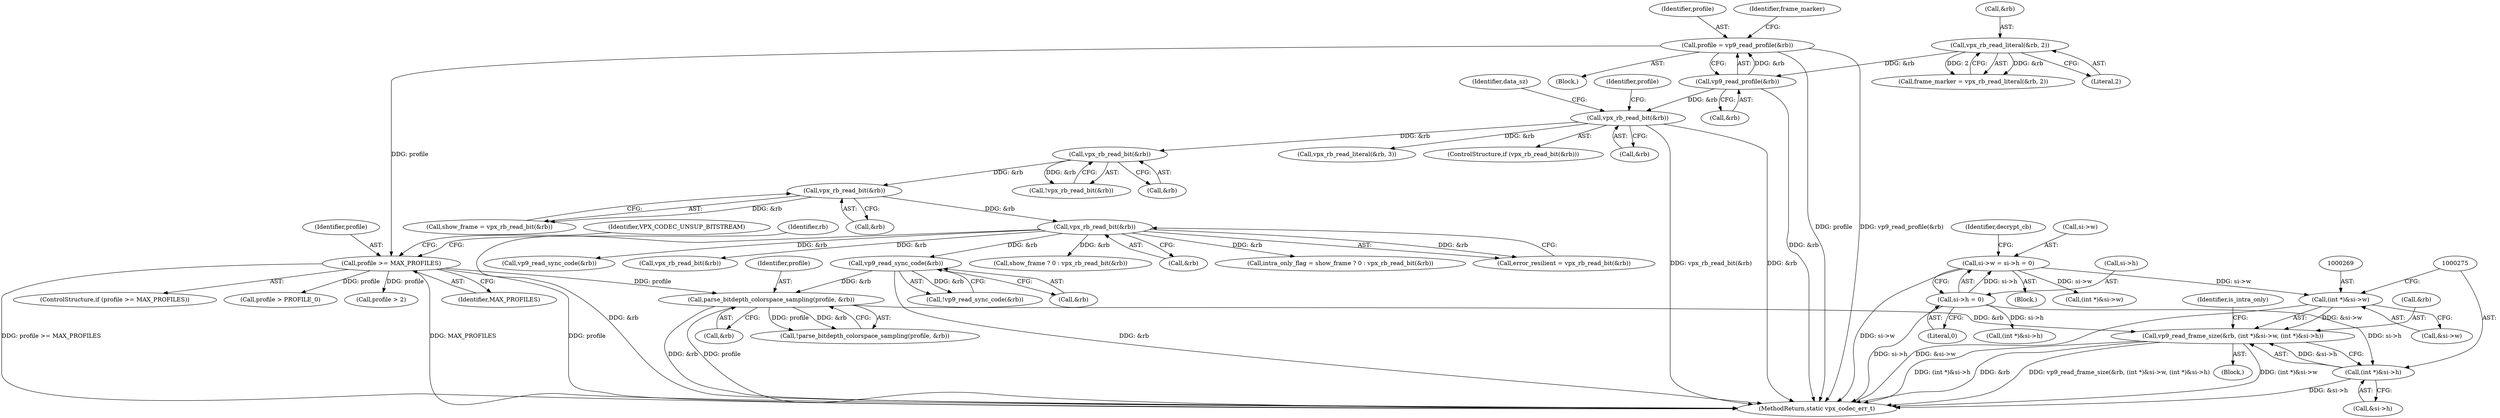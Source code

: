 digraph "0_Android_4974dcbd0289a2530df2ee2a25b5f92775df80da@API" {
"1000265" [label="(Call,vp9_read_frame_size(&rb, (int *)&si->w, (int *)&si->h))"];
"1000259" [label="(Call,parse_bitdepth_colorspace_sampling(profile, &rb))"];
"1000195" [label="(Call,profile >= MAX_PROFILES)"];
"1000183" [label="(Call,profile = vp9_read_profile(&rb))"];
"1000185" [label="(Call,vp9_read_profile(&rb))"];
"1000178" [label="(Call,vpx_rb_read_literal(&rb, 2))"];
"1000252" [label="(Call,vp9_read_sync_code(&rb))"];
"1000242" [label="(Call,vpx_rb_read_bit(&rb))"];
"1000237" [label="(Call,vpx_rb_read_bit(&rb))"];
"1000232" [label="(Call,vpx_rb_read_bit(&rb))"];
"1000201" [label="(Call,vpx_rb_read_bit(&rb))"];
"1000268" [label="(Call,(int *)&si->w)"];
"1000137" [label="(Call,si->w = si->h = 0)"];
"1000141" [label="(Call,si->h = 0)"];
"1000274" [label="(Call,(int *)&si->h)"];
"1000199" [label="(Identifier,VPX_CODEC_UNSUP_BITSTREAM)"];
"1000147" [label="(Identifier,decrypt_cb)"];
"1000142" [label="(Call,si->h)"];
"1000253" [label="(Call,&rb)"];
"1000335" [label="(Call,(int *)&si->h)"];
"1000118" [label="(Block,)"];
"1000274" [label="(Call,(int *)&si->h)"];
"1000183" [label="(Call,profile = vp9_read_profile(&rb))"];
"1000232" [label="(Call,vpx_rb_read_bit(&rb))"];
"1000200" [label="(ControlStructure,if (vpx_rb_read_bit(&rb)))"];
"1000251" [label="(Call,!vp9_read_sync_code(&rb))"];
"1000243" [label="(Call,&rb)"];
"1000207" [label="(Call,profile > 2)"];
"1000265" [label="(Call,vp9_read_frame_size(&rb, (int *)&si->w, (int *)&si->h))"];
"1000202" [label="(Call,&rb)"];
"1000169" [label="(Block,)"];
"1000282" [label="(Call,intra_only_flag = show_frame ? 0 : vpx_rb_read_bit(&rb))"];
"1000268" [label="(Call,(int *)&si->w)"];
"1000208" [label="(Identifier,profile)"];
"1000235" [label="(Call,show_frame = vpx_rb_read_bit(&rb))"];
"1000203" [label="(Identifier,rb)"];
"1000266" [label="(Call,&rb)"];
"1000258" [label="(Call,!parse_bitdepth_colorspace_sampling(profile, &rb))"];
"1000201" [label="(Call,vpx_rb_read_bit(&rb))"];
"1000276" [label="(Call,&si->h)"];
"1000240" [label="(Call,error_resilient = vpx_rb_read_bit(&rb))"];
"1000237" [label="(Call,vpx_rb_read_bit(&rb))"];
"1000303" [label="(Call,vp9_read_sync_code(&rb))"];
"1000260" [label="(Identifier,profile)"];
"1000186" [label="(Call,&rb)"];
"1000185" [label="(Call,vp9_read_profile(&rb))"];
"1000270" [label="(Call,&si->w)"];
"1000176" [label="(Call,frame_marker = vpx_rb_read_literal(&rb, 2))"];
"1000141" [label="(Call,si->h = 0)"];
"1000215" [label="(Call,vpx_rb_read_literal(&rb, 3))"];
"1000252" [label="(Call,vp9_read_sync_code(&rb))"];
"1000242" [label="(Call,vpx_rb_read_bit(&rb))"];
"1000287" [label="(Call,vpx_rb_read_bit(&rb))"];
"1000181" [label="(Literal,2)"];
"1000284" [label="(Call,show_frame ? 0 : vpx_rb_read_bit(&rb))"];
"1000233" [label="(Call,&rb)"];
"1000184" [label="(Identifier,profile)"];
"1000196" [label="(Identifier,profile)"];
"1000223" [label="(Identifier,data_sz)"];
"1000190" [label="(Identifier,frame_marker)"];
"1000259" [label="(Call,parse_bitdepth_colorspace_sampling(profile, &rb))"];
"1000178" [label="(Call,vpx_rb_read_literal(&rb, 2))"];
"1000329" [label="(Call,(int *)&si->w)"];
"1000231" [label="(Call,!vpx_rb_read_bit(&rb))"];
"1000138" [label="(Call,si->w)"];
"1000145" [label="(Literal,0)"];
"1000343" [label="(Identifier,is_intra_only)"];
"1000351" [label="(MethodReturn,static vpx_codec_err_t)"];
"1000261" [label="(Call,&rb)"];
"1000238" [label="(Call,&rb)"];
"1000197" [label="(Identifier,MAX_PROFILES)"];
"1000179" [label="(Call,&rb)"];
"1000195" [label="(Call,profile >= MAX_PROFILES)"];
"1000137" [label="(Call,si->w = si->h = 0)"];
"1000249" [label="(Block,)"];
"1000194" [label="(ControlStructure,if (profile >= MAX_PROFILES))"];
"1000309" [label="(Call,profile > PROFILE_0)"];
"1000265" -> "1000249"  [label="AST: "];
"1000265" -> "1000274"  [label="CFG: "];
"1000266" -> "1000265"  [label="AST: "];
"1000268" -> "1000265"  [label="AST: "];
"1000274" -> "1000265"  [label="AST: "];
"1000343" -> "1000265"  [label="CFG: "];
"1000265" -> "1000351"  [label="DDG: vp9_read_frame_size(&rb, (int *)&si->w, (int *)&si->h)"];
"1000265" -> "1000351"  [label="DDG: (int *)&si->w"];
"1000265" -> "1000351"  [label="DDG: (int *)&si->h"];
"1000265" -> "1000351"  [label="DDG: &rb"];
"1000259" -> "1000265"  [label="DDG: &rb"];
"1000268" -> "1000265"  [label="DDG: &si->w"];
"1000274" -> "1000265"  [label="DDG: &si->h"];
"1000259" -> "1000258"  [label="AST: "];
"1000259" -> "1000261"  [label="CFG: "];
"1000260" -> "1000259"  [label="AST: "];
"1000261" -> "1000259"  [label="AST: "];
"1000258" -> "1000259"  [label="CFG: "];
"1000259" -> "1000351"  [label="DDG: profile"];
"1000259" -> "1000351"  [label="DDG: &rb"];
"1000259" -> "1000258"  [label="DDG: profile"];
"1000259" -> "1000258"  [label="DDG: &rb"];
"1000195" -> "1000259"  [label="DDG: profile"];
"1000252" -> "1000259"  [label="DDG: &rb"];
"1000195" -> "1000194"  [label="AST: "];
"1000195" -> "1000197"  [label="CFG: "];
"1000196" -> "1000195"  [label="AST: "];
"1000197" -> "1000195"  [label="AST: "];
"1000199" -> "1000195"  [label="CFG: "];
"1000203" -> "1000195"  [label="CFG: "];
"1000195" -> "1000351"  [label="DDG: profile >= MAX_PROFILES"];
"1000195" -> "1000351"  [label="DDG: MAX_PROFILES"];
"1000195" -> "1000351"  [label="DDG: profile"];
"1000183" -> "1000195"  [label="DDG: profile"];
"1000195" -> "1000207"  [label="DDG: profile"];
"1000195" -> "1000309"  [label="DDG: profile"];
"1000183" -> "1000169"  [label="AST: "];
"1000183" -> "1000185"  [label="CFG: "];
"1000184" -> "1000183"  [label="AST: "];
"1000185" -> "1000183"  [label="AST: "];
"1000190" -> "1000183"  [label="CFG: "];
"1000183" -> "1000351"  [label="DDG: vp9_read_profile(&rb)"];
"1000183" -> "1000351"  [label="DDG: profile"];
"1000185" -> "1000183"  [label="DDG: &rb"];
"1000185" -> "1000186"  [label="CFG: "];
"1000186" -> "1000185"  [label="AST: "];
"1000185" -> "1000351"  [label="DDG: &rb"];
"1000178" -> "1000185"  [label="DDG: &rb"];
"1000185" -> "1000201"  [label="DDG: &rb"];
"1000178" -> "1000176"  [label="AST: "];
"1000178" -> "1000181"  [label="CFG: "];
"1000179" -> "1000178"  [label="AST: "];
"1000181" -> "1000178"  [label="AST: "];
"1000176" -> "1000178"  [label="CFG: "];
"1000178" -> "1000176"  [label="DDG: &rb"];
"1000178" -> "1000176"  [label="DDG: 2"];
"1000252" -> "1000251"  [label="AST: "];
"1000252" -> "1000253"  [label="CFG: "];
"1000253" -> "1000252"  [label="AST: "];
"1000251" -> "1000252"  [label="CFG: "];
"1000252" -> "1000351"  [label="DDG: &rb"];
"1000252" -> "1000251"  [label="DDG: &rb"];
"1000242" -> "1000252"  [label="DDG: &rb"];
"1000242" -> "1000240"  [label="AST: "];
"1000242" -> "1000243"  [label="CFG: "];
"1000243" -> "1000242"  [label="AST: "];
"1000240" -> "1000242"  [label="CFG: "];
"1000242" -> "1000351"  [label="DDG: &rb"];
"1000242" -> "1000240"  [label="DDG: &rb"];
"1000237" -> "1000242"  [label="DDG: &rb"];
"1000242" -> "1000282"  [label="DDG: &rb"];
"1000242" -> "1000284"  [label="DDG: &rb"];
"1000242" -> "1000287"  [label="DDG: &rb"];
"1000242" -> "1000303"  [label="DDG: &rb"];
"1000237" -> "1000235"  [label="AST: "];
"1000237" -> "1000238"  [label="CFG: "];
"1000238" -> "1000237"  [label="AST: "];
"1000235" -> "1000237"  [label="CFG: "];
"1000237" -> "1000235"  [label="DDG: &rb"];
"1000232" -> "1000237"  [label="DDG: &rb"];
"1000232" -> "1000231"  [label="AST: "];
"1000232" -> "1000233"  [label="CFG: "];
"1000233" -> "1000232"  [label="AST: "];
"1000231" -> "1000232"  [label="CFG: "];
"1000232" -> "1000231"  [label="DDG: &rb"];
"1000201" -> "1000232"  [label="DDG: &rb"];
"1000201" -> "1000200"  [label="AST: "];
"1000201" -> "1000202"  [label="CFG: "];
"1000202" -> "1000201"  [label="AST: "];
"1000208" -> "1000201"  [label="CFG: "];
"1000223" -> "1000201"  [label="CFG: "];
"1000201" -> "1000351"  [label="DDG: vpx_rb_read_bit(&rb)"];
"1000201" -> "1000351"  [label="DDG: &rb"];
"1000201" -> "1000215"  [label="DDG: &rb"];
"1000268" -> "1000270"  [label="CFG: "];
"1000269" -> "1000268"  [label="AST: "];
"1000270" -> "1000268"  [label="AST: "];
"1000275" -> "1000268"  [label="CFG: "];
"1000268" -> "1000351"  [label="DDG: &si->w"];
"1000137" -> "1000268"  [label="DDG: si->w"];
"1000137" -> "1000118"  [label="AST: "];
"1000137" -> "1000141"  [label="CFG: "];
"1000138" -> "1000137"  [label="AST: "];
"1000141" -> "1000137"  [label="AST: "];
"1000147" -> "1000137"  [label="CFG: "];
"1000137" -> "1000351"  [label="DDG: si->w"];
"1000141" -> "1000137"  [label="DDG: si->h"];
"1000137" -> "1000329"  [label="DDG: si->w"];
"1000141" -> "1000145"  [label="CFG: "];
"1000142" -> "1000141"  [label="AST: "];
"1000145" -> "1000141"  [label="AST: "];
"1000141" -> "1000351"  [label="DDG: si->h"];
"1000141" -> "1000274"  [label="DDG: si->h"];
"1000141" -> "1000335"  [label="DDG: si->h"];
"1000274" -> "1000276"  [label="CFG: "];
"1000275" -> "1000274"  [label="AST: "];
"1000276" -> "1000274"  [label="AST: "];
"1000274" -> "1000351"  [label="DDG: &si->h"];
}
